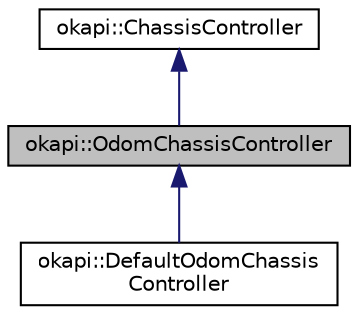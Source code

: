 digraph "okapi::OdomChassisController"
{
 // LATEX_PDF_SIZE
  edge [fontname="Helvetica",fontsize="10",labelfontname="Helvetica",labelfontsize="10"];
  node [fontname="Helvetica",fontsize="10",shape=record];
  Node1 [label="okapi::OdomChassisController",height=0.2,width=0.4,color="black", fillcolor="grey75", style="filled", fontcolor="black",tooltip=" "];
  Node2 -> Node1 [dir="back",color="midnightblue",fontsize="10",style="solid"];
  Node2 [label="okapi::ChassisController",height=0.2,width=0.4,color="black", fillcolor="white", style="filled",URL="$classokapi_1_1ChassisController.html",tooltip=" "];
  Node1 -> Node3 [dir="back",color="midnightblue",fontsize="10",style="solid"];
  Node3 [label="okapi::DefaultOdomChassis\lController",height=0.2,width=0.4,color="black", fillcolor="white", style="filled",URL="$classokapi_1_1DefaultOdomChassisController.html",tooltip=" "];
}
